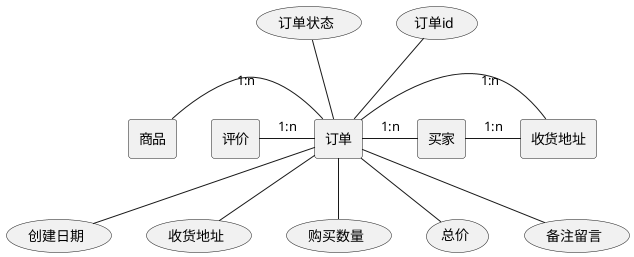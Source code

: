 @startuml

rectangle 订单 as orders
rectangle 商品 as goods
rectangle 收货地址 as contact
rectangle 买家 as customer
rectangle 评价 as evaluate

customer -left- orders : 1:n
contact -left- orders : 1:n
customer -right- contact : 1:n
goods -right- orders : 1:n
evaluate -right- orders : 1:n

orders -up- (订单id)
orders -up- (订单状态)
orders -- (创建日期)
orders -- (收货地址)
orders -- (购买数量)
orders -- (总价)
orders -- (备注留言)

@enduml